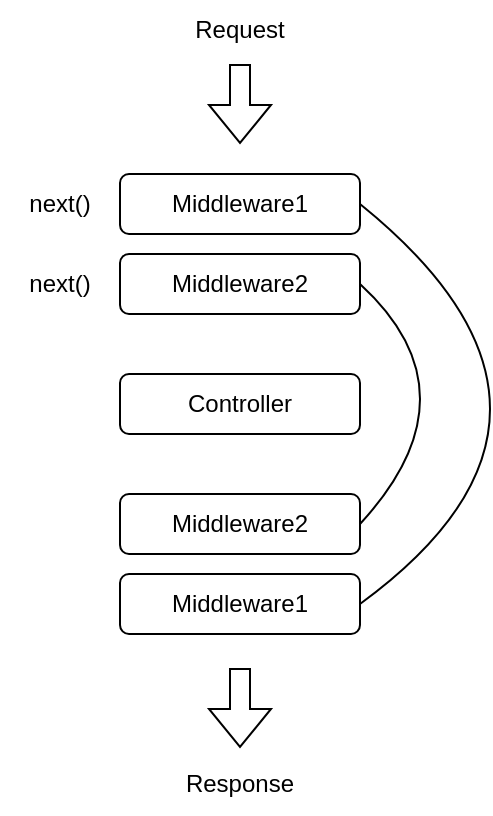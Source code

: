 <mxfile version="17.4.2" type="device"><diagram id="B6tGeZxNGxV10JKQr4xU" name="Page-1"><mxGraphModel dx="907" dy="672" grid="1" gridSize="10" guides="1" tooltips="1" connect="1" arrows="1" fold="1" page="1" pageScale="1" pageWidth="850" pageHeight="1100" math="0" shadow="0"><root><mxCell id="0"/><mxCell id="1" parent="0"/><mxCell id="nEse9v0b3WBAT_3ng8hf-1" value="Controller" style="rounded=1;whiteSpace=wrap;html=1;" parent="1" vertex="1"><mxGeometry x="120" y="197" width="120" height="30" as="geometry"/></mxCell><mxCell id="xKIaZaWkHxS097m7pLLY-2" value="Middleware1" style="rounded=1;whiteSpace=wrap;html=1;" parent="1" vertex="1"><mxGeometry x="120" y="97" width="120" height="30" as="geometry"/></mxCell><mxCell id="xKIaZaWkHxS097m7pLLY-3" value="Middleware2" style="rounded=1;whiteSpace=wrap;html=1;" parent="1" vertex="1"><mxGeometry x="120" y="137" width="120" height="30" as="geometry"/></mxCell><mxCell id="xKIaZaWkHxS097m7pLLY-4" value="Middleware2" style="rounded=1;whiteSpace=wrap;html=1;" parent="1" vertex="1"><mxGeometry x="120" y="257" width="120" height="30" as="geometry"/></mxCell><mxCell id="xKIaZaWkHxS097m7pLLY-5" value="Middleware1" style="rounded=1;whiteSpace=wrap;html=1;" parent="1" vertex="1"><mxGeometry x="120" y="297" width="120" height="30" as="geometry"/></mxCell><mxCell id="xKIaZaWkHxS097m7pLLY-6" value="Request" style="text;html=1;strokeColor=none;fillColor=none;align=center;verticalAlign=middle;whiteSpace=wrap;rounded=0;" parent="1" vertex="1"><mxGeometry x="150" y="10" width="60" height="30" as="geometry"/></mxCell><mxCell id="xKIaZaWkHxS097m7pLLY-7" value="" style="shape=flexArrow;endArrow=classic;html=1;rounded=0;exitX=0.5;exitY=1;exitDx=0;exitDy=0;" parent="1" edge="1"><mxGeometry width="50" height="50" relative="1" as="geometry"><mxPoint x="180" y="42" as="sourcePoint"/><mxPoint x="180" y="82" as="targetPoint"/></mxGeometry></mxCell><mxCell id="xKIaZaWkHxS097m7pLLY-8" value="" style="shape=flexArrow;endArrow=classic;html=1;rounded=0;exitX=0.5;exitY=1;exitDx=0;exitDy=0;" parent="1" edge="1"><mxGeometry width="50" height="50" relative="1" as="geometry"><mxPoint x="180" y="344" as="sourcePoint"/><mxPoint x="180" y="384" as="targetPoint"/></mxGeometry></mxCell><mxCell id="xKIaZaWkHxS097m7pLLY-9" value="Response" style="text;html=1;strokeColor=none;fillColor=none;align=center;verticalAlign=middle;whiteSpace=wrap;rounded=0;" parent="1" vertex="1"><mxGeometry x="150" y="387" width="60" height="30" as="geometry"/></mxCell><mxCell id="xKIaZaWkHxS097m7pLLY-10" value="" style="curved=1;endArrow=none;html=1;rounded=0;exitX=1;exitY=0.5;exitDx=0;exitDy=0;entryX=1;entryY=0.5;entryDx=0;entryDy=0;endFill=0;" parent="1" source="xKIaZaWkHxS097m7pLLY-3" target="xKIaZaWkHxS097m7pLLY-4" edge="1"><mxGeometry width="50" height="50" relative="1" as="geometry"><mxPoint x="400" y="347" as="sourcePoint"/><mxPoint x="450" y="297" as="targetPoint"/><Array as="points"><mxPoint x="300" y="207"/></Array></mxGeometry></mxCell><mxCell id="xKIaZaWkHxS097m7pLLY-11" value="" style="curved=1;endArrow=none;html=1;rounded=0;exitX=1;exitY=0.5;exitDx=0;exitDy=0;entryX=1;entryY=0.5;entryDx=0;entryDy=0;endFill=0;" parent="1" source="xKIaZaWkHxS097m7pLLY-2" target="xKIaZaWkHxS097m7pLLY-5" edge="1"><mxGeometry width="50" height="50" relative="1" as="geometry"><mxPoint x="250" y="162" as="sourcePoint"/><mxPoint x="250" y="282" as="targetPoint"/><Array as="points"><mxPoint x="370" y="217"/></Array></mxGeometry></mxCell><mxCell id="xKIaZaWkHxS097m7pLLY-12" value="next()" style="text;html=1;strokeColor=none;fillColor=none;align=center;verticalAlign=middle;whiteSpace=wrap;rounded=0;" parent="1" vertex="1"><mxGeometry x="60" y="137" width="60" height="30" as="geometry"/></mxCell><mxCell id="xKIaZaWkHxS097m7pLLY-13" value="next()" style="text;html=1;strokeColor=none;fillColor=none;align=center;verticalAlign=middle;whiteSpace=wrap;rounded=0;" parent="1" vertex="1"><mxGeometry x="60" y="97" width="60" height="30" as="geometry"/></mxCell></root></mxGraphModel></diagram></mxfile>